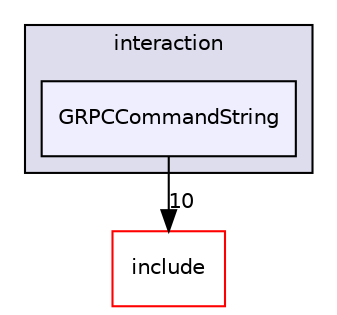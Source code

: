 digraph "/root/scrimmage/scrimmage/src/plugins/interaction/GRPCCommandString" {
  compound=true
  node [ fontsize="10", fontname="Helvetica"];
  edge [ labelfontsize="10", labelfontname="Helvetica"];
  subgraph clusterdir_00cc353c998af5f011e8667e057a10ee {
    graph [ bgcolor="#ddddee", pencolor="black", label="interaction" fontname="Helvetica", fontsize="10", URL="dir_00cc353c998af5f011e8667e057a10ee.html"]
  dir_f5941608f0d3d417e3bbbe056116b6fd [shape=box, label="GRPCCommandString", style="filled", fillcolor="#eeeeff", pencolor="black", URL="dir_f5941608f0d3d417e3bbbe056116b6fd.html"];
  }
  dir_d44c64559bbebec7f509842c48db8b23 [shape=box label="include" fillcolor="white" style="filled" color="red" URL="dir_d44c64559bbebec7f509842c48db8b23.html"];
  dir_f5941608f0d3d417e3bbbe056116b6fd->dir_d44c64559bbebec7f509842c48db8b23 [headlabel="10", labeldistance=1.5 headhref="dir_000230_000004.html"];
}
